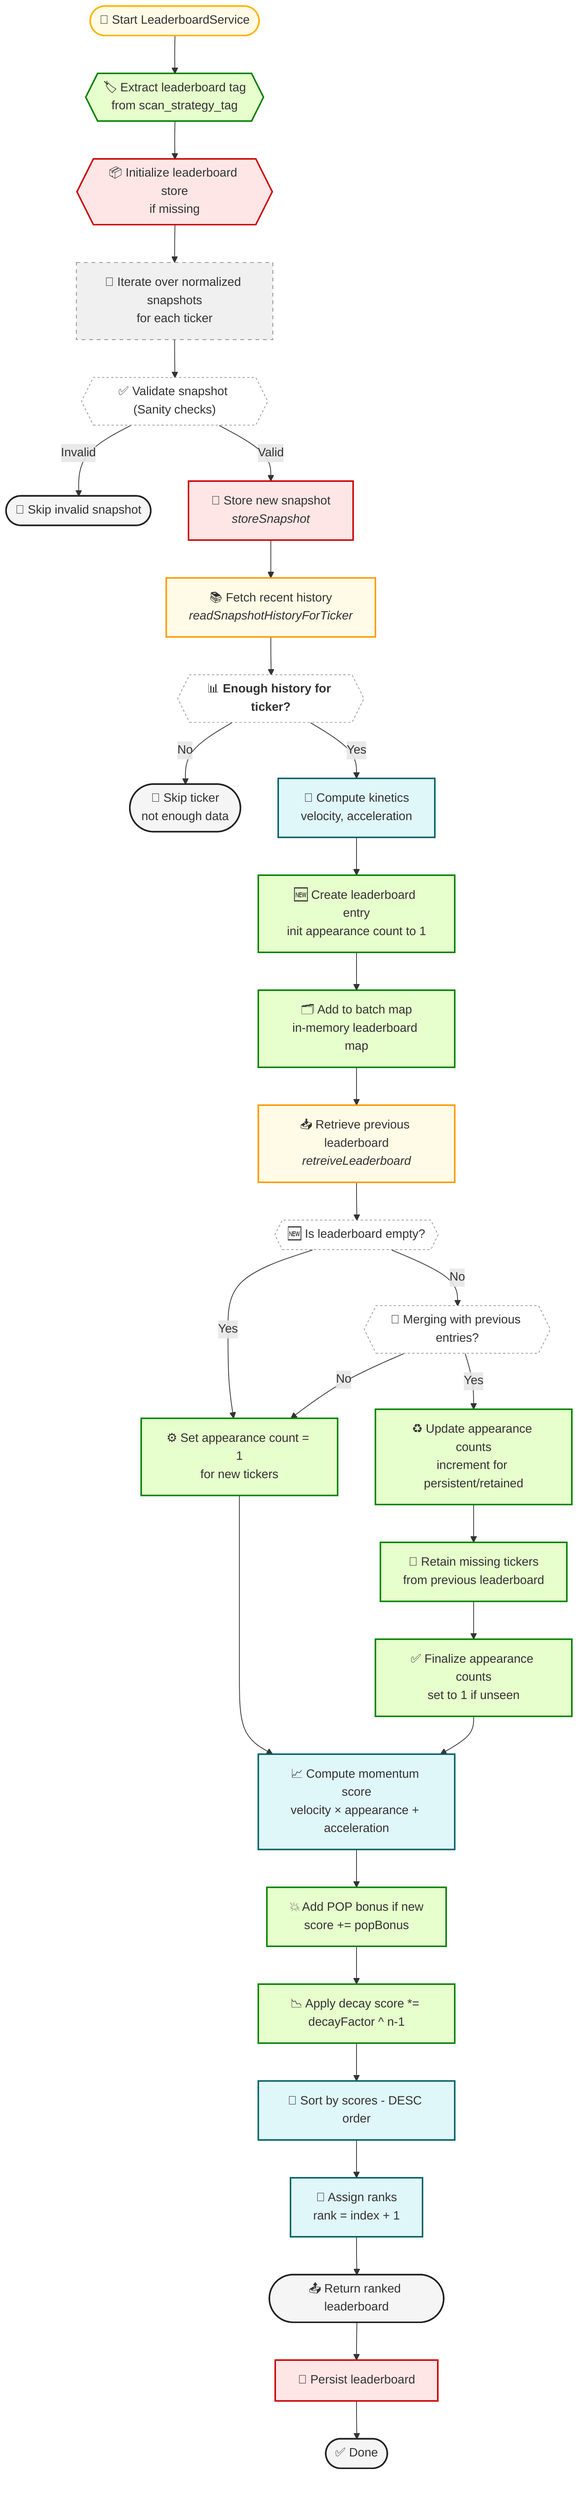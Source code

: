 flowchart TD
    A([🚀 Start LeaderboardService]):::entry --> B{{🏷️ Extract leaderboard tag<br/>from scan_strategy_tag}}:::step
    B --> C{{📦 Initialize leaderboard store<br/>if missing}}:::storage
    C --> D[🔁 Iterate over normalized snapshots<br/>for each ticker]:::loop

    D --> E0{{✅ Validate snapshot #40;Sanity checks#41;}}:::branch
    E0 -- Invalid --> E5([🛑 Skip invalid snapshot]):::exit
    E0 -- Valid --> E1[💾 Store new snapshot<br/><i>storeSnapshot</i>]:::storage
    E1 --> E2[📚 Fetch recent history<br/><i>readSnapshotHistoryForTicker</i>]:::async
    E2 --> E3{{📊 <b>Enough history for ticker?</b>}}:::branch
    E3 -- No --> E4([🚫 Skip ticker<br/>not enough data]):::exit

    E3 -- Yes --> F1[🧠 Compute kinetics<br/>velocity, acceleration]:::compute
    F1 --> F2[🆕 Create leaderboard entry<br/>init appearance count to 1]:::step
    F2 --> F3[🗂️ Add to batch map<br/>in-memory leaderboard map]:::step

    F3 --> M1[📥 Retrieve previous leaderboard<br/><i>retreiveLeaderboard</i>]:::async
    M1 --> M2A{{🆕 Is leaderboard empty?}}:::branch
    M2A -- Yes --> M3[⚙️ Set appearance count = 1<br/>for new tickers]:::step
    M2A -- No --> M2{{🔀 Merging with previous entries?}}:::branch

    M2 -- No --> M3
    M2 -- Yes --> M4[♻️ Update appearance counts<br/>increment for persistent/retained]:::step
    M4 --> M5[📌 Retain missing tickers<br/>from previous leaderboard]:::step
    M5 --> M6[✅ Finalize appearance counts<br/>set to 1 if unseen]:::step

    M3 --> S1
    M6 --> S1

    S1[📈 Compute momentum score<br/>velocity × appearance + acceleration]:::compute
    S1 --> S2[💥 Add POP bonus if new<br/>score += popBonus]:::step
    S2 --> S3[📉 Apply decay score *= decayFactor ^ n-1]:::step

    S3 --> R1[🧮 Sort by scores - DESC order]:::compute
    R1 --> R2[🏅 Assign ranks<br/>rank = index + 1]:::compute
    R2 --> R3([📤 Return ranked leaderboard]):::exit
    R3 --> H[💾 Persist leaderboard]:::storage
    H --> Z([✅ Done]):::exit

    %% Styles
    classDef step fill:#e6ffcc,stroke:#008000,stroke-width:2px;
    classDef entry fill:#fffbe6,stroke:#ffb300,stroke-width:2px;
    classDef exit fill:#f5f5f5,stroke:#222,stroke-width:2px;
    classDef error fill:#fff0f0,stroke:#d00,stroke-width:2px;
    classDef compute fill:#e0f7fa,stroke:#006064,stroke-width:2px;
    classDef storage fill:#ffe6e6,stroke:#cc0000,stroke-width:2px;
    classDef loop fill:#f0f0f0,stroke:#888,stroke-dasharray: 5, 5;
    classDef async fill:#fffbe6,stroke:#ff9900,stroke-width:2px;
    classDef branch fill:#ffffff,stroke:#999999,stroke-dasharray: 3, 3;